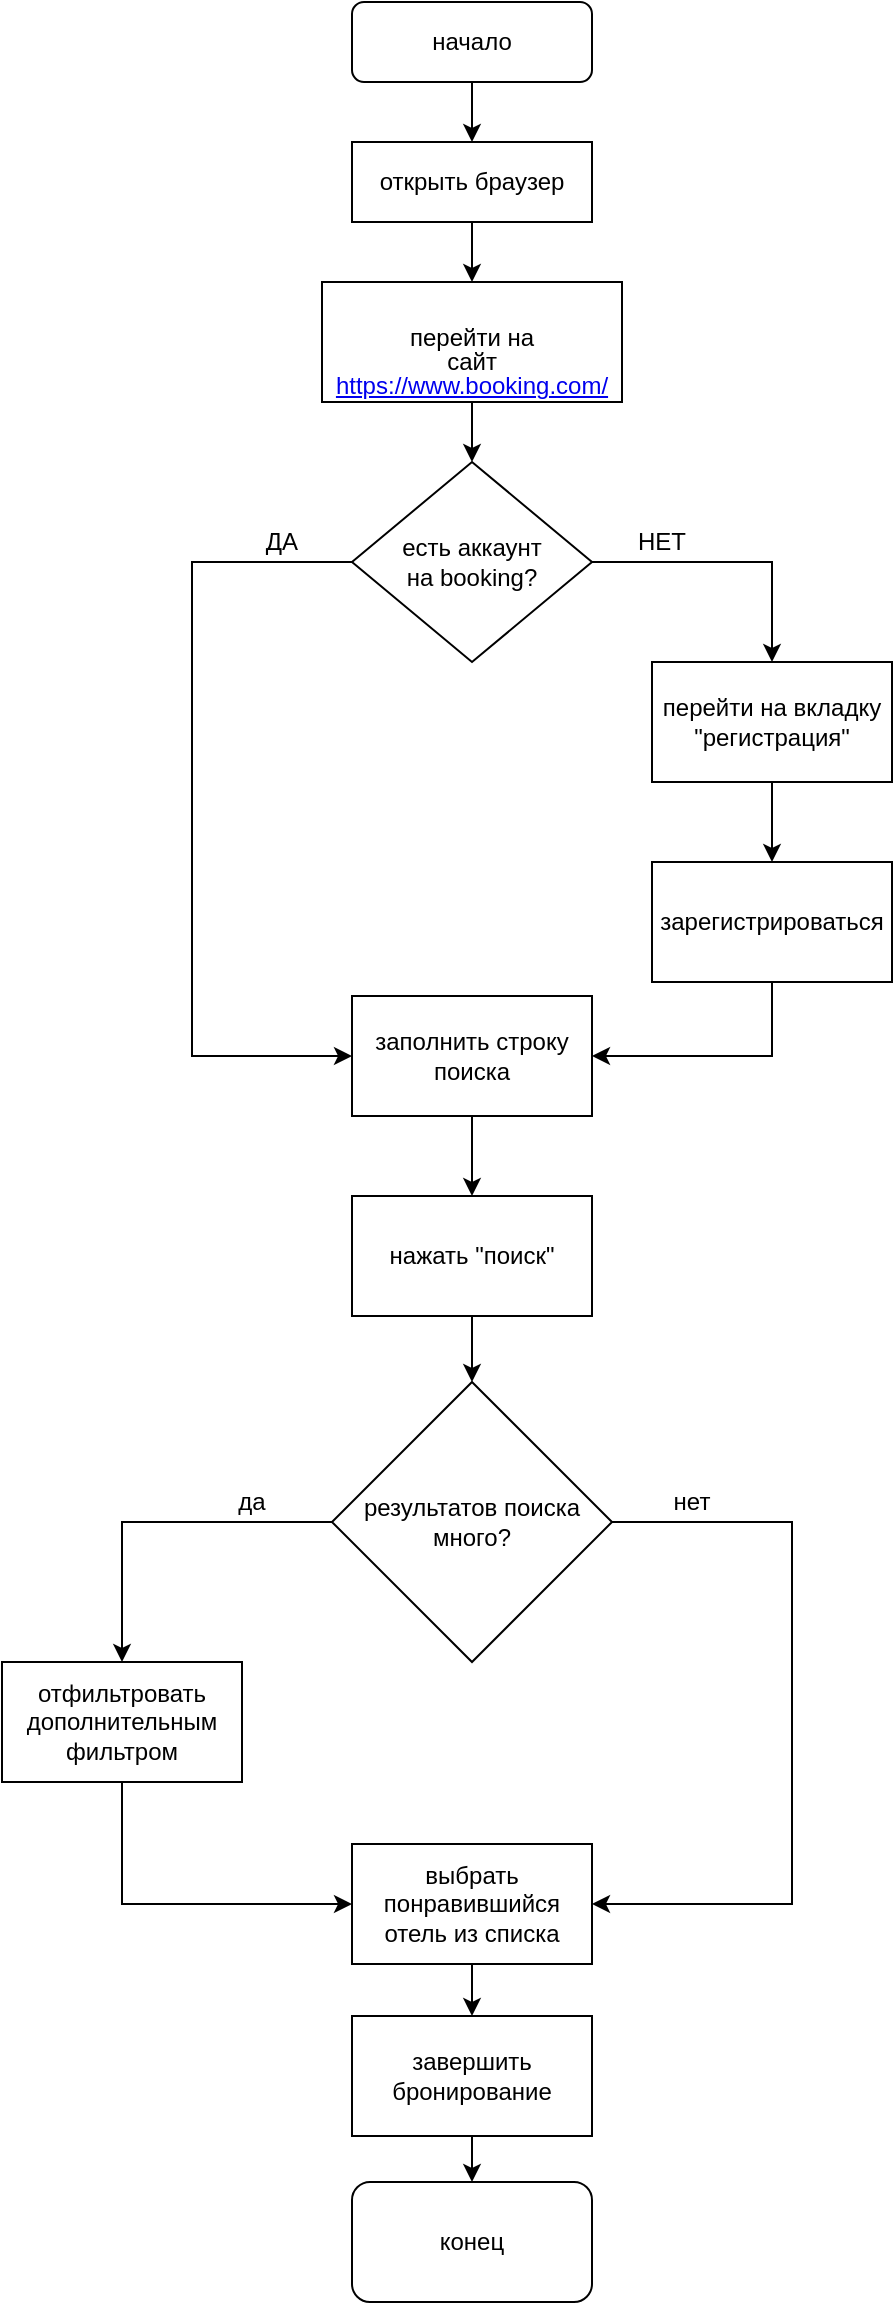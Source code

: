 <mxfile version="11.2.9" pages="1"><diagram id="d0sy7eM1cNeEbbKuUtSX" name="Page-1"><mxGraphModel dx="851" dy="480" grid="1" gridSize="10" guides="1" tooltips="1" connect="1" arrows="1" fold="1" page="1" pageScale="1" pageWidth="827" pageHeight="1169" math="0" shadow="0"><root><mxCell id="0"/><mxCell id="1" parent="0"/><mxCell id="Qbw79hqyBw5qUEQV-ZbH-5" value="" style="edgeStyle=orthogonalEdgeStyle;rounded=0;orthogonalLoop=1;jettySize=auto;html=1;" edge="1" parent="1" source="Qbw79hqyBw5qUEQV-ZbH-1"><mxGeometry relative="1" as="geometry"><mxPoint x="360" y="80" as="targetPoint"/></mxGeometry></mxCell><mxCell id="Qbw79hqyBw5qUEQV-ZbH-1" value="начало" style="rounded=1;whiteSpace=wrap;html=1;" vertex="1" parent="1"><mxGeometry x="300" y="10" width="120" height="40" as="geometry"/></mxCell><mxCell id="Qbw79hqyBw5qUEQV-ZbH-16" value="" style="edgeStyle=orthogonalEdgeStyle;rounded=0;orthogonalLoop=1;jettySize=auto;html=1;fontColor=#000000;" edge="1" parent="1" source="Qbw79hqyBw5qUEQV-ZbH-2" target="Qbw79hqyBw5qUEQV-ZbH-12"><mxGeometry relative="1" as="geometry"/></mxCell><mxCell id="Qbw79hqyBw5qUEQV-ZbH-2" value="открыть браузер" style="rounded=0;whiteSpace=wrap;html=1;" vertex="1" parent="1"><mxGeometry x="300" y="80" width="120" height="40" as="geometry"/></mxCell><mxCell id="Qbw79hqyBw5qUEQV-ZbH-18" style="edgeStyle=orthogonalEdgeStyle;rounded=0;orthogonalLoop=1;jettySize=auto;html=1;exitX=0.5;exitY=1;exitDx=0;exitDy=0;entryX=0.5;entryY=0;entryDx=0;entryDy=0;fontColor=#000000;" edge="1" parent="1" source="Qbw79hqyBw5qUEQV-ZbH-12" target="Qbw79hqyBw5qUEQV-ZbH-17"><mxGeometry relative="1" as="geometry"/></mxCell><mxCell id="Qbw79hqyBw5qUEQV-ZbH-12" value="&lt;br&gt;&#9;&lt;br&gt;&#9;&lt;br&gt;&#9;&lt;br&gt;&lt;br&gt;&lt;br&gt;&lt;p style=&quot;margin-bottom: 0cm ; line-height: 100%&quot;&gt;перейти на&lt;br&gt;сайт &lt;a href=&quot;https://www.booking.com/&quot;&gt;https://www.booking.com/&lt;/a&gt;&lt;/p&gt;" style="rounded=0;whiteSpace=wrap;html=1;align=center;fontColor=#000000;labelBackgroundColor=none;labelBorderColor=none;verticalAlign=bottom;" vertex="1" parent="1"><mxGeometry x="285" y="150" width="150" height="60" as="geometry"/></mxCell><mxCell id="Qbw79hqyBw5qUEQV-ZbH-20" style="edgeStyle=orthogonalEdgeStyle;rounded=0;orthogonalLoop=1;jettySize=auto;html=1;exitX=1;exitY=0.5;exitDx=0;exitDy=0;entryX=0.5;entryY=0;entryDx=0;entryDy=0;fontColor=#000000;" edge="1" parent="1" source="Qbw79hqyBw5qUEQV-ZbH-17" target="Qbw79hqyBw5qUEQV-ZbH-19"><mxGeometry relative="1" as="geometry"/></mxCell><mxCell id="Qbw79hqyBw5qUEQV-ZbH-26" style="edgeStyle=orthogonalEdgeStyle;rounded=0;orthogonalLoop=1;jettySize=auto;html=1;exitX=0;exitY=0.5;exitDx=0;exitDy=0;entryX=0;entryY=0.5;entryDx=0;entryDy=0;fontColor=#000000;" edge="1" parent="1" source="Qbw79hqyBw5qUEQV-ZbH-17" target="Qbw79hqyBw5qUEQV-ZbH-24"><mxGeometry relative="1" as="geometry"><Array as="points"><mxPoint x="220" y="290"/><mxPoint x="220" y="537"/></Array></mxGeometry></mxCell><mxCell id="Qbw79hqyBw5qUEQV-ZbH-17" value="есть аккаунт &lt;br&gt;на booking?" style="rhombus;whiteSpace=wrap;html=1;labelBackgroundColor=none;fontColor=#000000;align=center;" vertex="1" parent="1"><mxGeometry x="300" y="240" width="120" height="100" as="geometry"/></mxCell><mxCell id="Qbw79hqyBw5qUEQV-ZbH-22" style="edgeStyle=orthogonalEdgeStyle;rounded=0;orthogonalLoop=1;jettySize=auto;html=1;exitX=0.5;exitY=1;exitDx=0;exitDy=0;entryX=0.5;entryY=0;entryDx=0;entryDy=0;fontColor=#000000;" edge="1" parent="1" source="Qbw79hqyBw5qUEQV-ZbH-19" target="Qbw79hqyBw5qUEQV-ZbH-21"><mxGeometry relative="1" as="geometry"/></mxCell><mxCell id="Qbw79hqyBw5qUEQV-ZbH-19" value="перейти на вкладку &quot;регистрация&quot;" style="rounded=0;whiteSpace=wrap;html=1;labelBackgroundColor=none;fontColor=#000000;align=center;" vertex="1" parent="1"><mxGeometry x="450" y="340" width="120" height="60" as="geometry"/></mxCell><mxCell id="Qbw79hqyBw5qUEQV-ZbH-25" style="edgeStyle=orthogonalEdgeStyle;rounded=0;orthogonalLoop=1;jettySize=auto;html=1;exitX=0.5;exitY=1;exitDx=0;exitDy=0;entryX=1;entryY=0.5;entryDx=0;entryDy=0;fontColor=#000000;" edge="1" parent="1" source="Qbw79hqyBw5qUEQV-ZbH-21" target="Qbw79hqyBw5qUEQV-ZbH-24"><mxGeometry relative="1" as="geometry"/></mxCell><mxCell id="Qbw79hqyBw5qUEQV-ZbH-21" value="зарегистрироваться" style="rounded=0;whiteSpace=wrap;html=1;labelBackgroundColor=none;fontColor=#000000;align=center;" vertex="1" parent="1"><mxGeometry x="450" y="440" width="120" height="60" as="geometry"/></mxCell><mxCell id="Qbw79hqyBw5qUEQV-ZbH-23" value="НЕТ" style="text;html=1;strokeColor=none;fillColor=none;align=center;verticalAlign=middle;whiteSpace=wrap;rounded=0;labelBackgroundColor=none;fontColor=#000000;" vertex="1" parent="1"><mxGeometry x="435" y="270" width="40" height="20" as="geometry"/></mxCell><mxCell id="Qbw79hqyBw5qUEQV-ZbH-30" style="edgeStyle=orthogonalEdgeStyle;rounded=0;orthogonalLoop=1;jettySize=auto;html=1;exitX=0.5;exitY=1;exitDx=0;exitDy=0;entryX=0.5;entryY=0;entryDx=0;entryDy=0;fontColor=#000000;" edge="1" parent="1" source="Qbw79hqyBw5qUEQV-ZbH-24" target="Qbw79hqyBw5qUEQV-ZbH-29"><mxGeometry relative="1" as="geometry"/></mxCell><mxCell id="Qbw79hqyBw5qUEQV-ZbH-24" value="заполнить строку поиска" style="rounded=0;whiteSpace=wrap;html=1;labelBackgroundColor=none;fontColor=#000000;align=center;" vertex="1" parent="1"><mxGeometry x="300" y="507" width="120" height="60" as="geometry"/></mxCell><mxCell id="Qbw79hqyBw5qUEQV-ZbH-28" value="ДА" style="text;html=1;strokeColor=none;fillColor=none;align=center;verticalAlign=middle;whiteSpace=wrap;rounded=0;labelBackgroundColor=none;fontColor=#000000;" vertex="1" parent="1"><mxGeometry x="245" y="270" width="40" height="20" as="geometry"/></mxCell><mxCell id="Qbw79hqyBw5qUEQV-ZbH-32" style="edgeStyle=orthogonalEdgeStyle;rounded=0;orthogonalLoop=1;jettySize=auto;html=1;exitX=0.5;exitY=1;exitDx=0;exitDy=0;fontColor=#000000;" edge="1" parent="1" source="Qbw79hqyBw5qUEQV-ZbH-29" target="Qbw79hqyBw5qUEQV-ZbH-31"><mxGeometry relative="1" as="geometry"/></mxCell><mxCell id="Qbw79hqyBw5qUEQV-ZbH-29" value="нажать &quot;поиск&quot;" style="rounded=0;whiteSpace=wrap;html=1;labelBackgroundColor=none;fontColor=#000000;align=center;" vertex="1" parent="1"><mxGeometry x="300" y="607" width="120" height="60" as="geometry"/></mxCell><mxCell id="Qbw79hqyBw5qUEQV-ZbH-34" style="edgeStyle=orthogonalEdgeStyle;rounded=0;orthogonalLoop=1;jettySize=auto;html=1;exitX=0;exitY=0.5;exitDx=0;exitDy=0;entryX=0.5;entryY=0;entryDx=0;entryDy=0;fontColor=#000000;" edge="1" parent="1" source="Qbw79hqyBw5qUEQV-ZbH-31" target="Qbw79hqyBw5qUEQV-ZbH-33"><mxGeometry relative="1" as="geometry"/></mxCell><mxCell id="Qbw79hqyBw5qUEQV-ZbH-38" style="edgeStyle=orthogonalEdgeStyle;rounded=0;orthogonalLoop=1;jettySize=auto;html=1;exitX=1;exitY=0.5;exitDx=0;exitDy=0;entryX=1;entryY=0.5;entryDx=0;entryDy=0;fontColor=#000000;" edge="1" parent="1" source="Qbw79hqyBw5qUEQV-ZbH-31" target="Qbw79hqyBw5qUEQV-ZbH-36"><mxGeometry relative="1" as="geometry"><Array as="points"><mxPoint x="520" y="770"/><mxPoint x="520" y="961"/></Array></mxGeometry></mxCell><mxCell id="Qbw79hqyBw5qUEQV-ZbH-31" value="результатов поиска много?" style="rhombus;whiteSpace=wrap;html=1;labelBackgroundColor=none;fontColor=#000000;align=center;" vertex="1" parent="1"><mxGeometry x="290" y="700" width="140" height="140" as="geometry"/></mxCell><mxCell id="Qbw79hqyBw5qUEQV-ZbH-37" style="edgeStyle=orthogonalEdgeStyle;rounded=0;orthogonalLoop=1;jettySize=auto;html=1;exitX=0.5;exitY=1;exitDx=0;exitDy=0;entryX=0;entryY=0.5;entryDx=0;entryDy=0;fontColor=#000000;" edge="1" parent="1" source="Qbw79hqyBw5qUEQV-ZbH-33" target="Qbw79hqyBw5qUEQV-ZbH-36"><mxGeometry relative="1" as="geometry"/></mxCell><mxCell id="Qbw79hqyBw5qUEQV-ZbH-33" value="отфильтровать дополнительным фильтром" style="rounded=0;whiteSpace=wrap;html=1;labelBackgroundColor=none;fontColor=#000000;align=center;" vertex="1" parent="1"><mxGeometry x="125" y="840" width="120" height="60" as="geometry"/></mxCell><mxCell id="Qbw79hqyBw5qUEQV-ZbH-35" value="да" style="text;html=1;strokeColor=none;fillColor=none;align=center;verticalAlign=middle;whiteSpace=wrap;rounded=0;labelBackgroundColor=none;fontColor=#000000;" vertex="1" parent="1"><mxGeometry x="230" y="750" width="40" height="20" as="geometry"/></mxCell><mxCell id="Qbw79hqyBw5qUEQV-ZbH-41" style="edgeStyle=orthogonalEdgeStyle;rounded=0;orthogonalLoop=1;jettySize=auto;html=1;exitX=0.5;exitY=1;exitDx=0;exitDy=0;entryX=0.5;entryY=0;entryDx=0;entryDy=0;fontColor=#000000;" edge="1" parent="1" source="Qbw79hqyBw5qUEQV-ZbH-36" target="Qbw79hqyBw5qUEQV-ZbH-40"><mxGeometry relative="1" as="geometry"/></mxCell><mxCell id="Qbw79hqyBw5qUEQV-ZbH-36" value="выбрать понравившийся отель из списка" style="rounded=0;whiteSpace=wrap;html=1;labelBackgroundColor=none;fontColor=#000000;align=center;" vertex="1" parent="1"><mxGeometry x="300" y="931" width="120" height="60" as="geometry"/></mxCell><mxCell id="Qbw79hqyBw5qUEQV-ZbH-39" value="нет" style="text;html=1;strokeColor=none;fillColor=none;align=center;verticalAlign=middle;whiteSpace=wrap;rounded=0;labelBackgroundColor=none;fontColor=#000000;" vertex="1" parent="1"><mxGeometry x="450" y="750" width="40" height="20" as="geometry"/></mxCell><mxCell id="Qbw79hqyBw5qUEQV-ZbH-43" style="edgeStyle=orthogonalEdgeStyle;rounded=0;orthogonalLoop=1;jettySize=auto;html=1;exitX=0.5;exitY=1;exitDx=0;exitDy=0;entryX=0.5;entryY=0;entryDx=0;entryDy=0;fontColor=#000000;" edge="1" parent="1" source="Qbw79hqyBw5qUEQV-ZbH-40" target="Qbw79hqyBw5qUEQV-ZbH-42"><mxGeometry relative="1" as="geometry"/></mxCell><mxCell id="Qbw79hqyBw5qUEQV-ZbH-40" value="завершить бронирование" style="rounded=0;whiteSpace=wrap;html=1;labelBackgroundColor=none;fontColor=#000000;align=center;" vertex="1" parent="1"><mxGeometry x="300" y="1017" width="120" height="60" as="geometry"/></mxCell><mxCell id="Qbw79hqyBw5qUEQV-ZbH-42" value="конец" style="rounded=1;whiteSpace=wrap;html=1;labelBackgroundColor=none;fontColor=#000000;align=center;" vertex="1" parent="1"><mxGeometry x="300" y="1100" width="120" height="60" as="geometry"/></mxCell></root></mxGraphModel></diagram></mxfile>